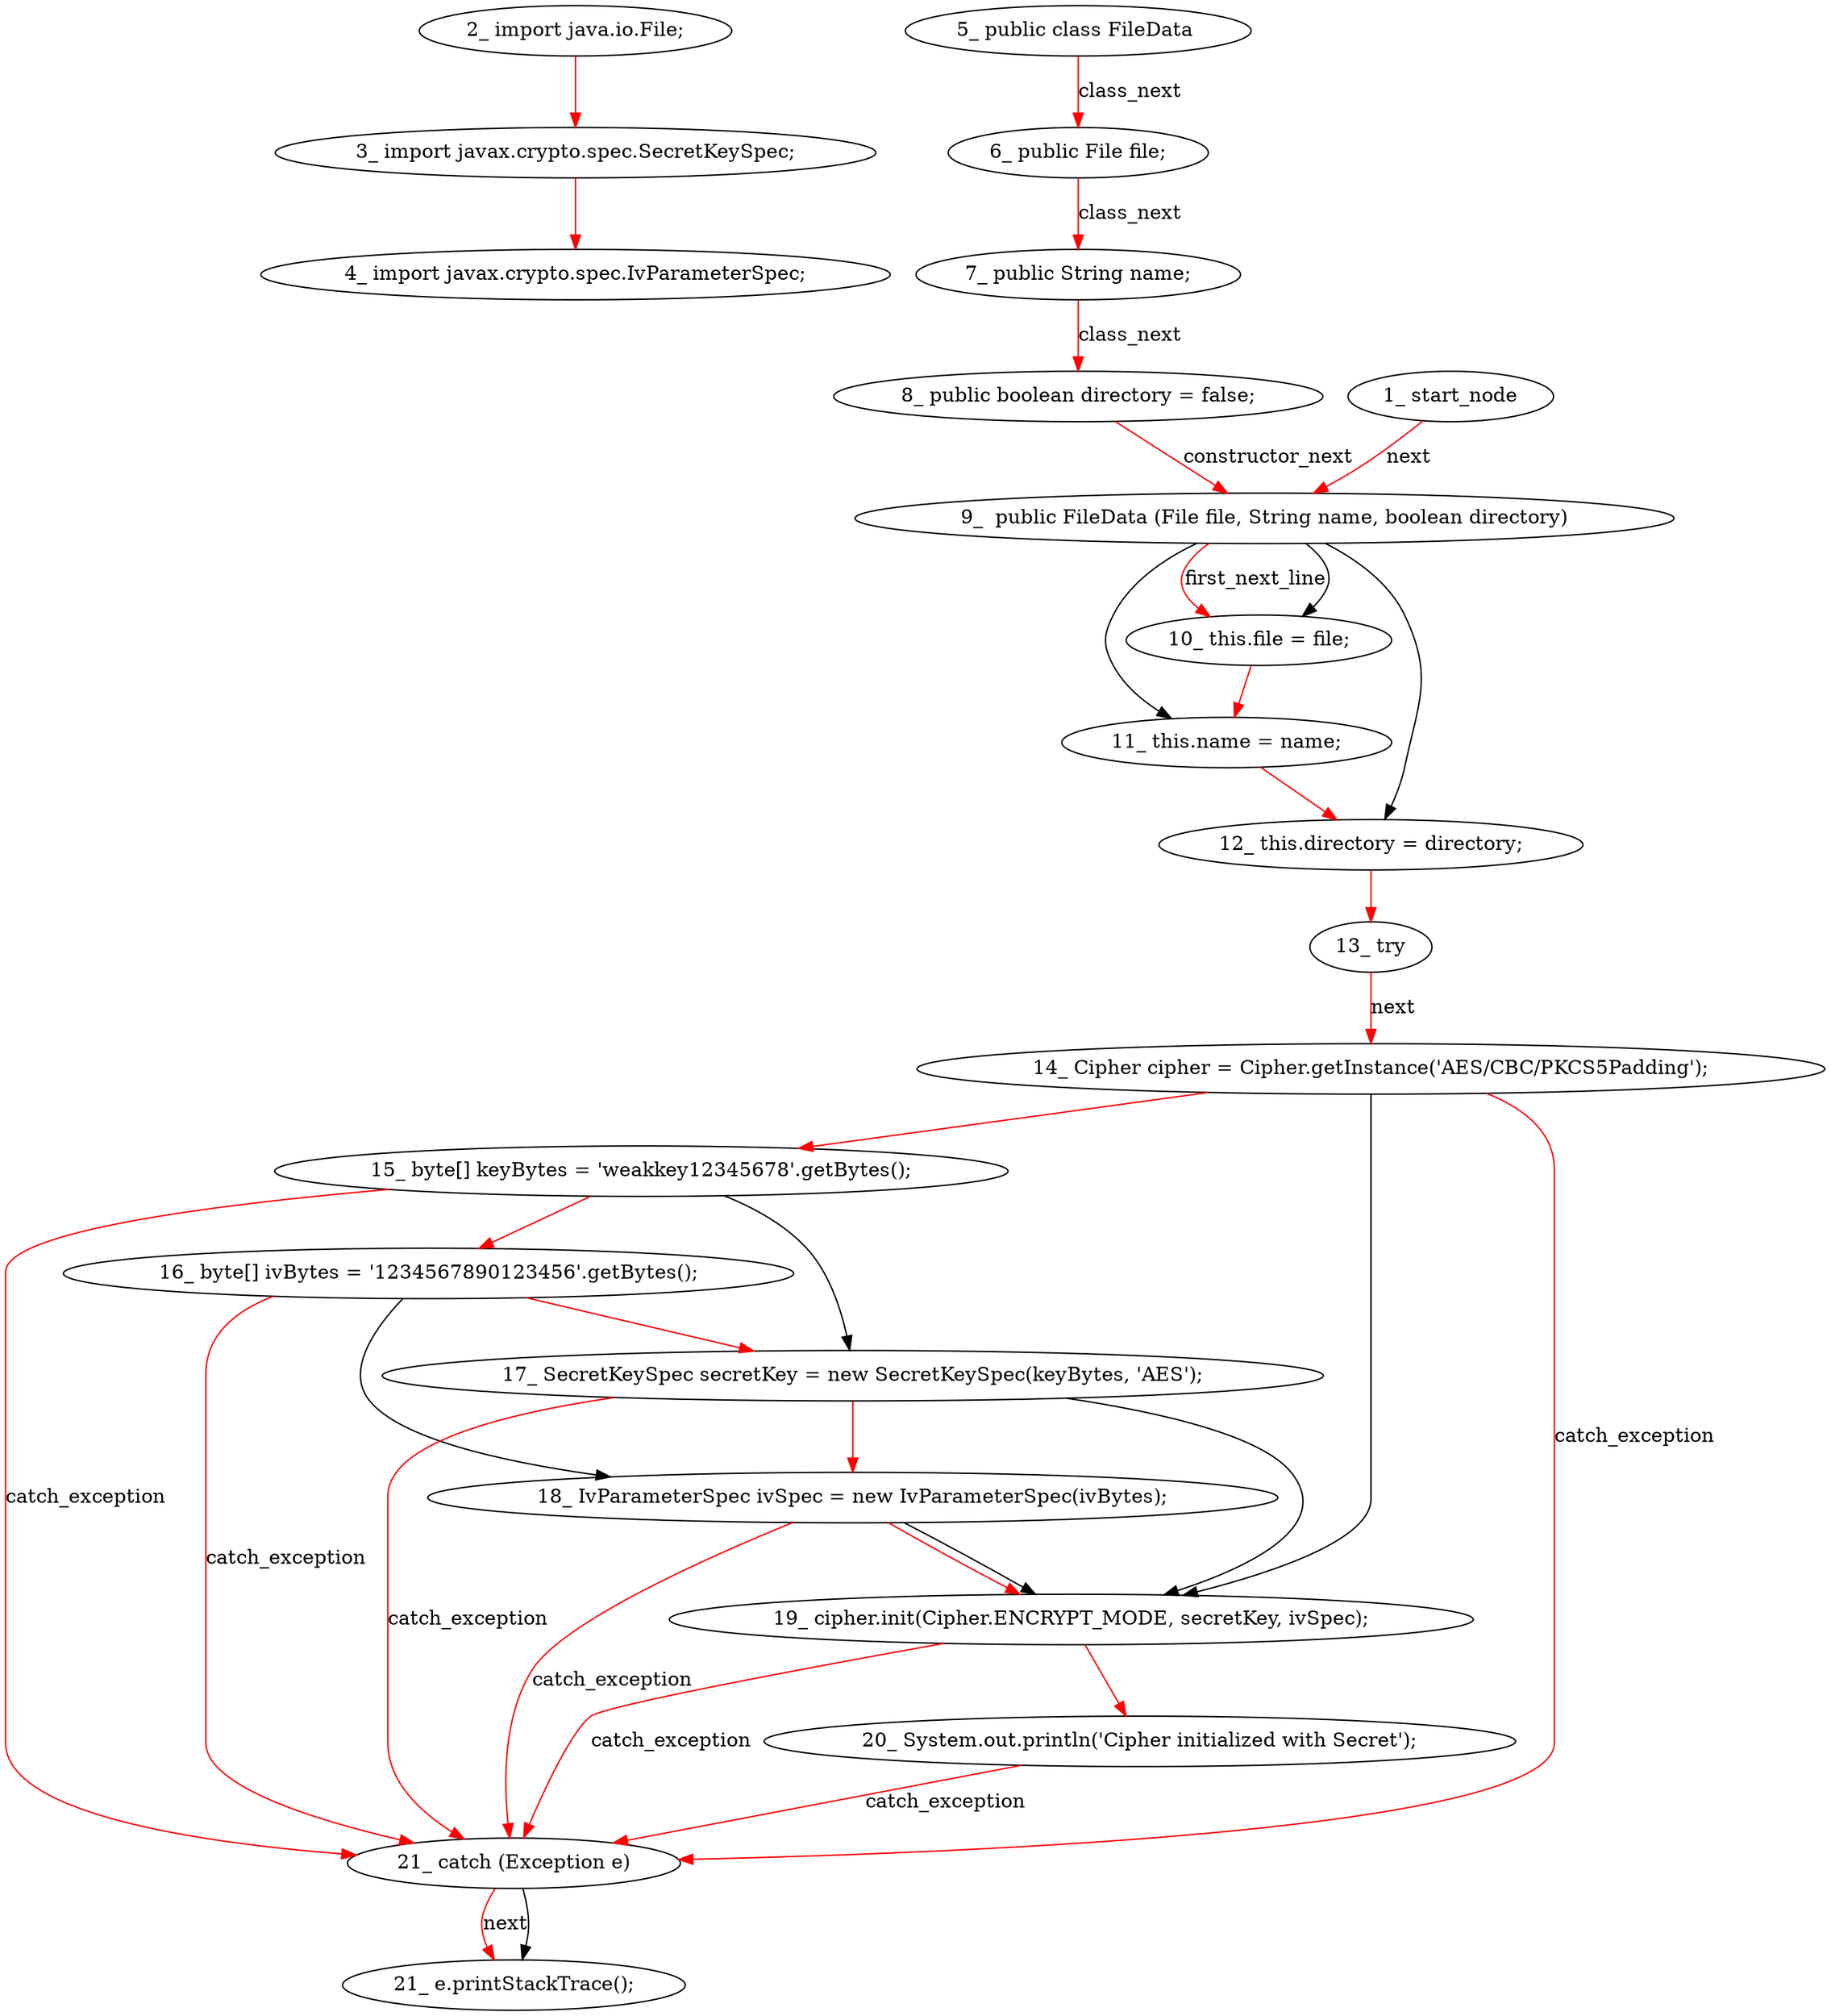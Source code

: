 digraph  {
18 [label="2_ import java.io.File;", type_label=expression_statement];
24 [label="3_ import javax.crypto.spec.SecretKeySpec;", type_label=expression_statement];
32 [label="4_ import javax.crypto.spec.IvParameterSpec;", type_label=expression_statement];
40 [label="5_ public class FileData ", type_label=class_declaration];
44 [label="6_ public File file;", type_label=expression_statement];
49 [label="7_ public String name;", type_label=expression_statement];
54 [label="8_ public boolean directory = false;", type_label=expression_statement];
60 [label="9_  public FileData (File file, String name, boolean directory)", type_label=constructor_declaration];
74 [label="10_ this.file = file;", type_label=expression_statement];
80 [label="11_ this.name = name;", type_label=expression_statement];
86 [label="12_ this.directory = directory;", type_label=expression_statement];
92 [label="13_ try", type_label=try];
94 [label="14_ Cipher cipher = Cipher.getInstance('AES/CBC/PKCS5Padding');", type_label=expression_statement];
103 [label="15_ byte[] keyBytes = 'weakkey12345678'.getBytes();", type_label=expression_statement];
113 [label="16_ byte[] ivBytes = '1234567890123456'.getBytes();", type_label=expression_statement];
123 [label="17_ SecretKeySpec secretKey = new SecretKeySpec(keyBytes, 'AES');", type_label=expression_statement];
132 [label="18_ IvParameterSpec ivSpec = new IvParameterSpec(ivBytes);", type_label=expression_statement];
140 [label="19_ cipher.init(Cipher.ENCRYPT_MODE, secretKey, ivSpec);", type_label=expression_statement];
150 [label="20_ System.out.println('Cipher initialized with Secret');", type_label=expression_statement];
158 [label="21_ catch (Exception e)", type_label=catch];
164 [label="21_ e.printStackTrace();", type_label=expression_statement];
1 [label="1_ start_node", type_label=start];
18 -> 24  [color=red, controlflow_type="next_line 1', edge_type=CFG_edge, key=0, label='next_line 1"];
24 -> 32  [color=red, controlflow_type="next_line 1', edge_type=CFG_edge, key=0, label='next_line 1"];
40 -> 44  [color=red, controlflow_type=class_next, edge_type=CFG_edge, key=0, label=class_next];
44 -> 49  [color=red, controlflow_type=class_next, edge_type=CFG_edge, key=0, label=class_next];
49 -> 54  [color=red, controlflow_type=class_next, edge_type=CFG_edge, key=0, label=class_next];
54 -> 60  [color=red, controlflow_type=constructor_next, edge_type=CFG_edge, key=0, label=constructor_next];
60 -> 74  [color=red, controlflow_type=first_next_line, edge_type=CFG_edge, key=0, label=first_next_line];
60 -> 74  [key=1, used_def=file];
60 -> 80  [key=0, used_def=name];
60 -> 86  [key=0, used_def=directory];
74 -> 80  [color=red, controlflow_type="next_line 1', edge_type=CFG_edge, key=0, label='next_line 1"];
80 -> 86  [color=red, controlflow_type="next_line 1', edge_type=CFG_edge, key=0, label='next_line 1"];
86 -> 92  [color=red, controlflow_type="next_line 1', edge_type=CFG_edge, key=0, label='next_line 1"];
92 -> 94  [color=red, controlflow_type=next, edge_type=CFG_edge, key=0, label=next];
94 -> 103  [color=red, controlflow_type="next_line 1', edge_type=CFG_edge, key=0, label='next_line 1"];
94 -> 158  [color=red, controlflow_type=catch_exception, edge_type=CFG_edge, key=0, label=catch_exception];
94 -> 140  [key=0, used_def=cipher];
103 -> 113  [color=red, controlflow_type="next_line 1', edge_type=CFG_edge, key=0, label='next_line 1"];
103 -> 158  [color=red, controlflow_type=catch_exception, edge_type=CFG_edge, key=0, label=catch_exception];
103 -> 123  [key=0, used_def=keyBytes];
113 -> 123  [color=red, controlflow_type="next_line 1', edge_type=CFG_edge, key=0, label='next_line 1"];
113 -> 158  [color=red, controlflow_type=catch_exception, edge_type=CFG_edge, key=0, label=catch_exception];
113 -> 132  [key=0, used_def=ivBytes];
123 -> 132  [color=red, controlflow_type="next_line 1', edge_type=CFG_edge, key=0, label='next_line 1"];
123 -> 158  [color=red, controlflow_type=catch_exception, edge_type=CFG_edge, key=0, label=catch_exception];
123 -> 140  [key=0, used_def=secretKey];
132 -> 140  [color=red, controlflow_type="next_line 1', edge_type=CFG_edge, key=0, label='next_line 1"];
132 -> 140  [key=1, used_def=ivSpec];
132 -> 158  [color=red, controlflow_type=catch_exception, edge_type=CFG_edge, key=0, label=catch_exception];
140 -> 150  [color=red, controlflow_type="next_line 1', edge_type=CFG_edge, key=0, label='next_line 1"];
140 -> 158  [color=red, controlflow_type=catch_exception, edge_type=CFG_edge, key=0, label=catch_exception];
150 -> 158  [color=red, controlflow_type=catch_exception, edge_type=CFG_edge, key=0, label=catch_exception];
158 -> 164  [color=red, controlflow_type=next, edge_type=CFG_edge, key=0, label=next];
158 -> 164  [key=1, used_def=e];
1 -> 60  [color=red, controlflow_type=next, edge_type=CFG_edge, key=0, label=next];
}
